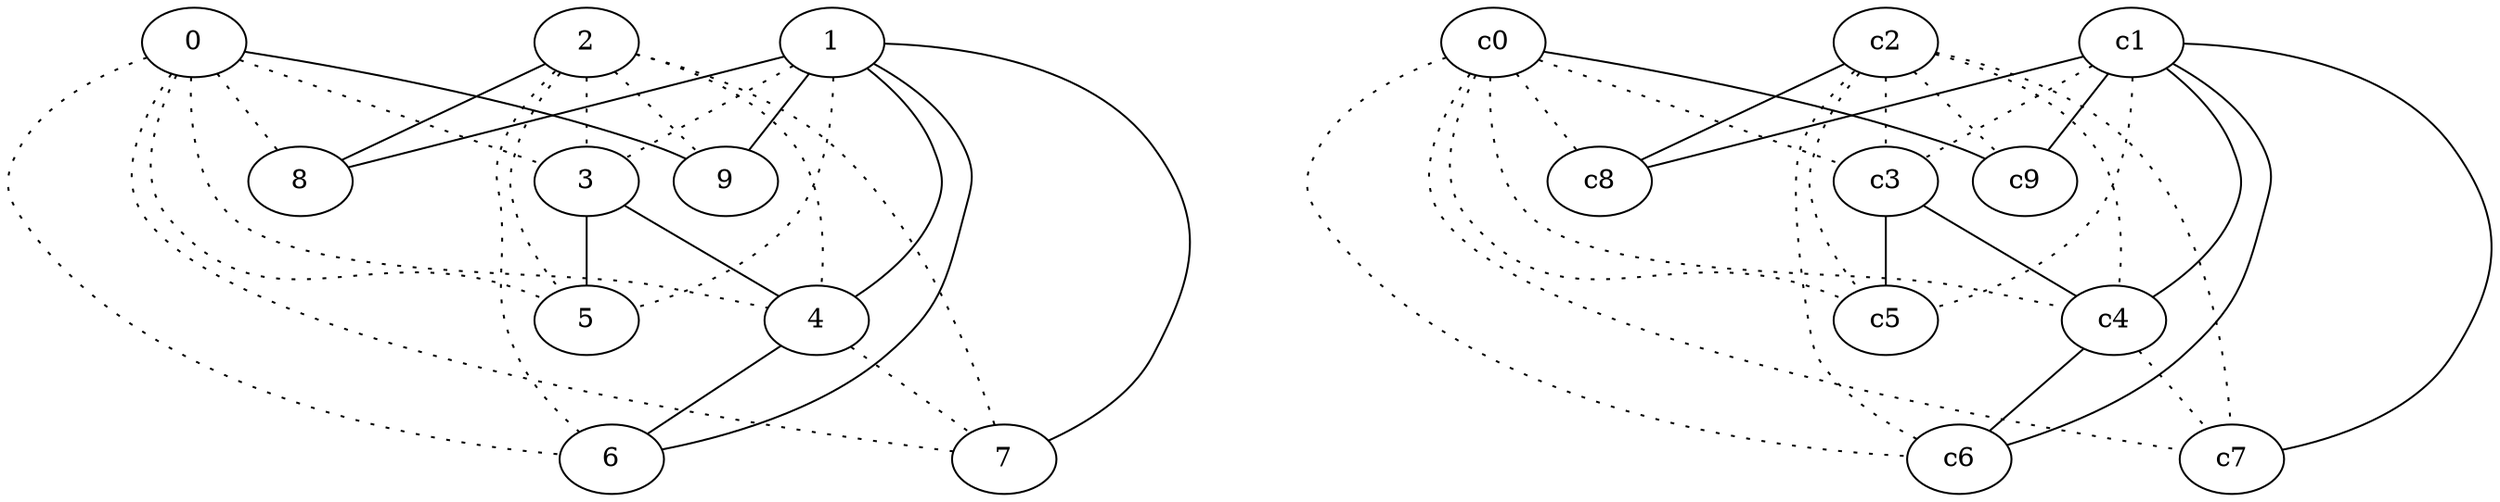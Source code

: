 graph {
a0[label=0];
a1[label=1];
a2[label=2];
a3[label=3];
a4[label=4];
a5[label=5];
a6[label=6];
a7[label=7];
a8[label=8];
a9[label=9];
a0 -- a3 [style=dotted];
a0 -- a4 [style=dotted];
a0 -- a5 [style=dotted];
a0 -- a6 [style=dotted];
a0 -- a7 [style=dotted];
a0 -- a8 [style=dotted];
a0 -- a9;
a1 -- a3 [style=dotted];
a1 -- a4;
a1 -- a5 [style=dotted];
a1 -- a6;
a1 -- a7;
a1 -- a8;
a1 -- a9;
a2 -- a3 [style=dotted];
a2 -- a4 [style=dotted];
a2 -- a5 [style=dotted];
a2 -- a6 [style=dotted];
a2 -- a7 [style=dotted];
a2 -- a8;
a2 -- a9 [style=dotted];
a3 -- a4;
a3 -- a5;
a4 -- a6;
a4 -- a7 [style=dotted];
c0 -- c3 [style=dotted];
c0 -- c4 [style=dotted];
c0 -- c5 [style=dotted];
c0 -- c6 [style=dotted];
c0 -- c7 [style=dotted];
c0 -- c8 [style=dotted];
c0 -- c9;
c1 -- c3 [style=dotted];
c1 -- c4;
c1 -- c5 [style=dotted];
c1 -- c6;
c1 -- c7;
c1 -- c8;
c1 -- c9;
c2 -- c3 [style=dotted];
c2 -- c4 [style=dotted];
c2 -- c5 [style=dotted];
c2 -- c6 [style=dotted];
c2 -- c7 [style=dotted];
c2 -- c8;
c2 -- c9 [style=dotted];
c3 -- c4;
c3 -- c5;
c4 -- c6;
c4 -- c7 [style=dotted];
}
